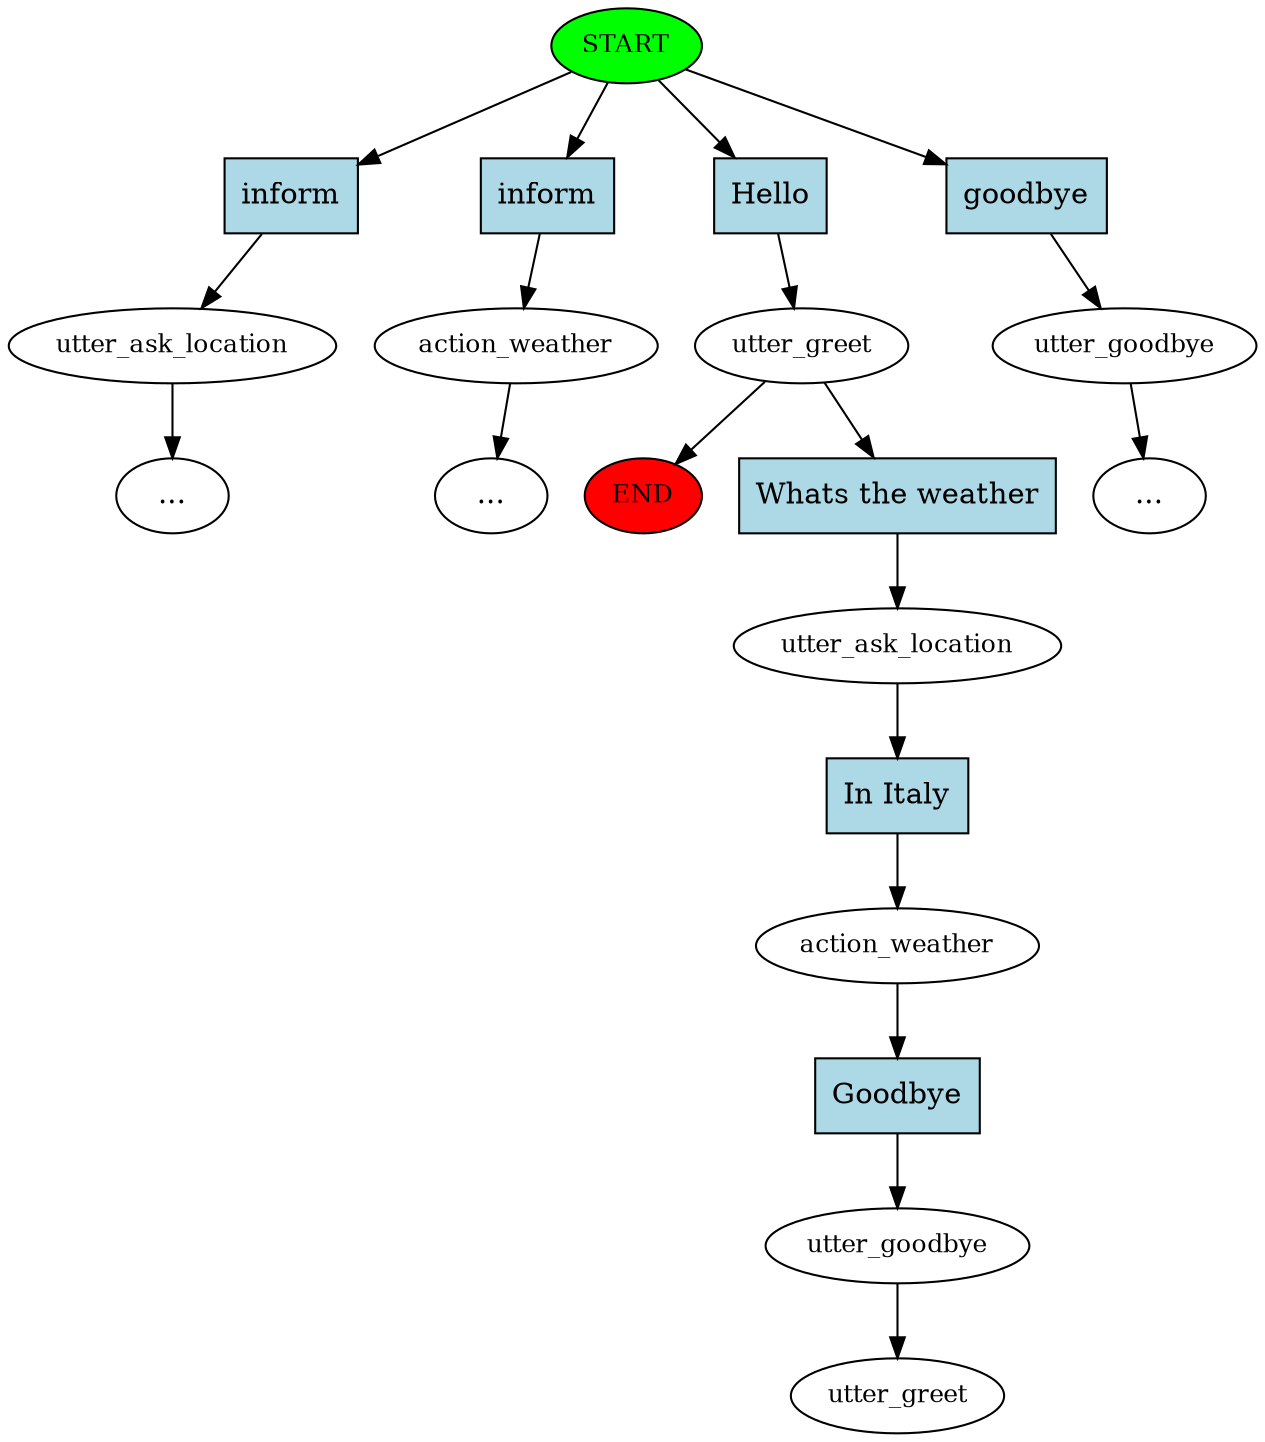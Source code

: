digraph  {
0 [class="start active", fillcolor=green, fontsize=12, label=START, style=filled];
"-1" [class=end, fillcolor=red, fontsize=12, label=END, style=filled];
1 [class="", fontsize=12, label=utter_ask_location];
"-3" [class=ellipsis, label="..."];
2 [class="", fontsize=12, label=action_weather];
"-4" [class=ellipsis, label="..."];
3 [class=active, fontsize=12, label=utter_greet];
4 [class="", fontsize=12, label=utter_goodbye];
"-5" [class=ellipsis, label="..."];
6 [class=active, fontsize=12, label=utter_ask_location];
7 [class=active, fontsize=12, label=action_weather];
8 [class=active, fontsize=12, label=utter_goodbye];
9 [class="dashed active", fontsize=12, label=utter_greet];
10 [class=intent, fillcolor=lightblue, label=inform, shape=rect, style=filled];
11 [class=intent, fillcolor=lightblue, label=inform, shape=rect, style=filled];
12 [class="intent active", fillcolor=lightblue, label=Hello, shape=rect, style=filled];
13 [class=intent, fillcolor=lightblue, label=goodbye, shape=rect, style=filled];
14 [class="intent active", fillcolor=lightblue, label="Whats the weather", shape=rect, style=filled];
15 [class="intent active", fillcolor=lightblue, label="In Italy", shape=rect, style=filled];
16 [class="intent active", fillcolor=lightblue, label=Goodbye, shape=rect, style=filled];
0 -> 10  [class="", key=0];
0 -> 11  [class="", key=0];
0 -> 12  [class=active, key=0];
0 -> 13  [class="", key=0];
1 -> "-3"  [class="", key=NONE, label=""];
2 -> "-4"  [class="", key=NONE, label=""];
3 -> "-1"  [class="", key=NONE, label=""];
3 -> 14  [class=active, key=0];
4 -> "-5"  [class="", key=NONE, label=""];
6 -> 15  [class=active, key=0];
7 -> 16  [class=active, key=0];
8 -> 9  [class=active, key=NONE, label=""];
10 -> 1  [class="", key=0];
11 -> 2  [class="", key=0];
12 -> 3  [class=active, key=0];
13 -> 4  [class="", key=0];
14 -> 6  [class=active, key=0];
15 -> 7  [class=active, key=0];
16 -> 8  [class=active, key=0];
}
